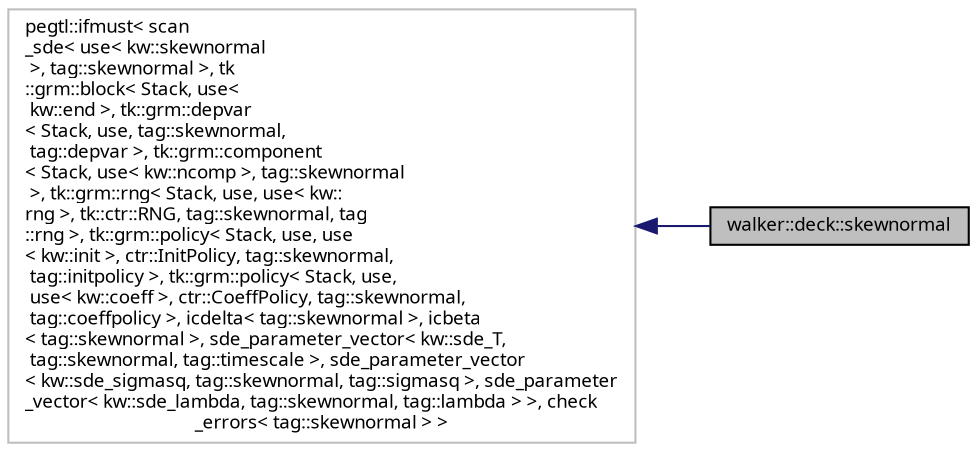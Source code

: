 digraph "walker::deck::skewnormal"
{
 // INTERACTIVE_SVG=YES
  bgcolor="transparent";
  edge [fontname="sans-serif",fontsize="9",labelfontname="sans-serif",labelfontsize="9"];
  node [fontname="sans-serif",fontsize="9",shape=record];
  rankdir="LR";
  Node1 [label="walker::deck::skewnormal",height=0.2,width=0.4,color="black", fillcolor="grey75", style="filled", fontcolor="black"];
  Node2 -> Node1 [dir="back",color="midnightblue",fontsize="9",style="solid",fontname="sans-serif"];
  Node2 [label="pegtl::ifmust\< scan\l_sde\< use\< kw::skewnormal\l \>, tag::skewnormal \>, tk\l::grm::block\< Stack, use\<\l kw::end \>, tk::grm::depvar\l\< Stack, use, tag::skewnormal,\l tag::depvar \>, tk::grm::component\l\< Stack, use\< kw::ncomp \>, tag::skewnormal\l \>, tk::grm::rng\< Stack, use, use\< kw::\lrng \>, tk::ctr::RNG, tag::skewnormal, tag\l::rng \>, tk::grm::policy\< Stack, use, use\l\< kw::init \>, ctr::InitPolicy, tag::skewnormal,\l tag::initpolicy \>, tk::grm::policy\< Stack, use,\l use\< kw::coeff \>, ctr::CoeffPolicy, tag::skewnormal,\l tag::coeffpolicy \>, icdelta\< tag::skewnormal \>, icbeta\l\< tag::skewnormal \>, sde_parameter_vector\< kw::sde_T,\l tag::skewnormal, tag::timescale \>, sde_parameter_vector\l\< kw::sde_sigmasq, tag::skewnormal, tag::sigmasq \>, sde_parameter\l_vector\< kw::sde_lambda, tag::skewnormal, tag::lambda \> \>, check\l_errors\< tag::skewnormal \> \>",height=0.2,width=0.4,color="grey75"];
}
